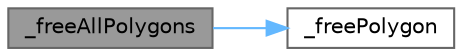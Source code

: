 digraph "_freeAllPolygons"
{
 // LATEX_PDF_SIZE
  bgcolor="transparent";
  edge [fontname=Helvetica,fontsize=10,labelfontname=Helvetica,labelfontsize=10];
  node [fontname=Helvetica,fontsize=10,shape=box,height=0.2,width=0.4];
  rankdir="LR";
  Node1 [id="Node000001",label="_freeAllPolygons",height=0.2,width=0.4,color="gray40", fillcolor="grey60", style="filled", fontcolor="black",tooltip=" "];
  Node1 -> Node2 [id="edge2_Node000001_Node000002",color="steelblue1",style="solid",tooltip=" "];
  Node2 [id="Node000002",label="_freePolygon",height=0.2,width=0.4,color="grey40", fillcolor="white", style="filled",URL="$_triangulator_8c.html#abdd4627d77c6240ce949f0340abe12ed",tooltip=" "];
}
